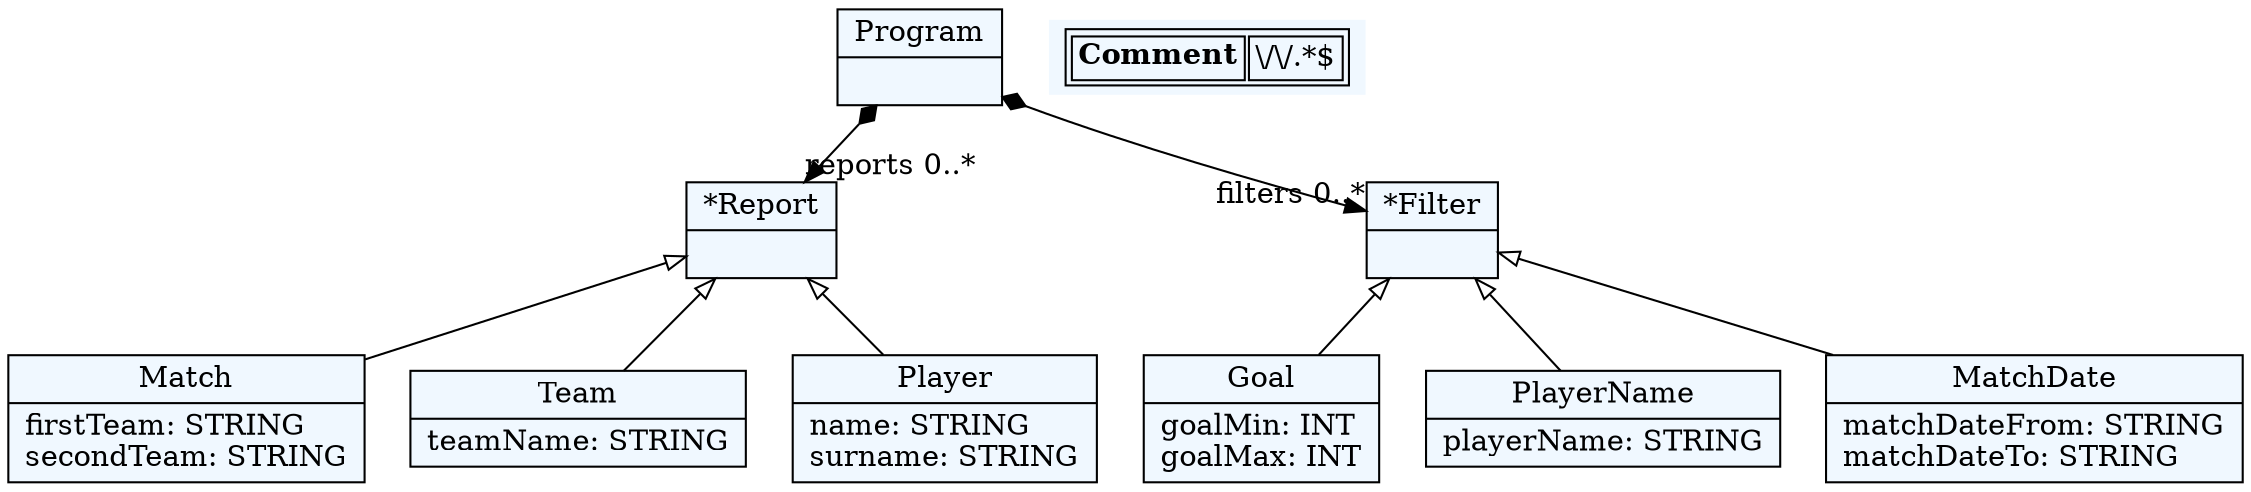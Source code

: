
    digraph textX {
    fontname = "Bitstream Vera Sans"
    fontsize = 8
    node[
        shape=record,
        style=filled,
        fillcolor=aliceblue
    ]
    nodesep = 0.3
    edge[dir=black,arrowtail=empty]


4951690608[ label="{Program|}"]

4951694016[ label="{*Report|}"]

4951697424[ label="{Match|firstTeam: STRING\lsecondTeam: STRING\l}"]

4951701408[ label="{Team|teamName: STRING\l}"]

4951693072[ label="{Player|name: STRING\lsurname: STRING\l}"]

4951704816[ label="{*Filter|}"]

4951708224[ label="{Goal|goalMin: INT\lgoalMax: INT\l}"]

4951711632[ label="{PlayerName|playerName: STRING\l}"]

4951715040[ label="{MatchDate|matchDateFrom: STRING\lmatchDateTo: STRING\l}"]



4951690608 -> 4951694016[arrowtail=diamond, dir=both, headlabel="reports 0..*"]
4951690608 -> 4951704816[arrowtail=diamond, dir=both, headlabel="filters 0..*"]
4951694016 -> 4951697424 [dir=back]
4951694016 -> 4951701408 [dir=back]
4951694016 -> 4951693072 [dir=back]
4951704816 -> 4951708224 [dir=back]
4951704816 -> 4951711632 [dir=back]
4951704816 -> 4951715040 [dir=back]
match_rules [ shape=plaintext, label=< <table>
	<tr>
		<td><b>Comment</b></td><td>\/\/.*$</td>
	</tr>
</table> >]


}
